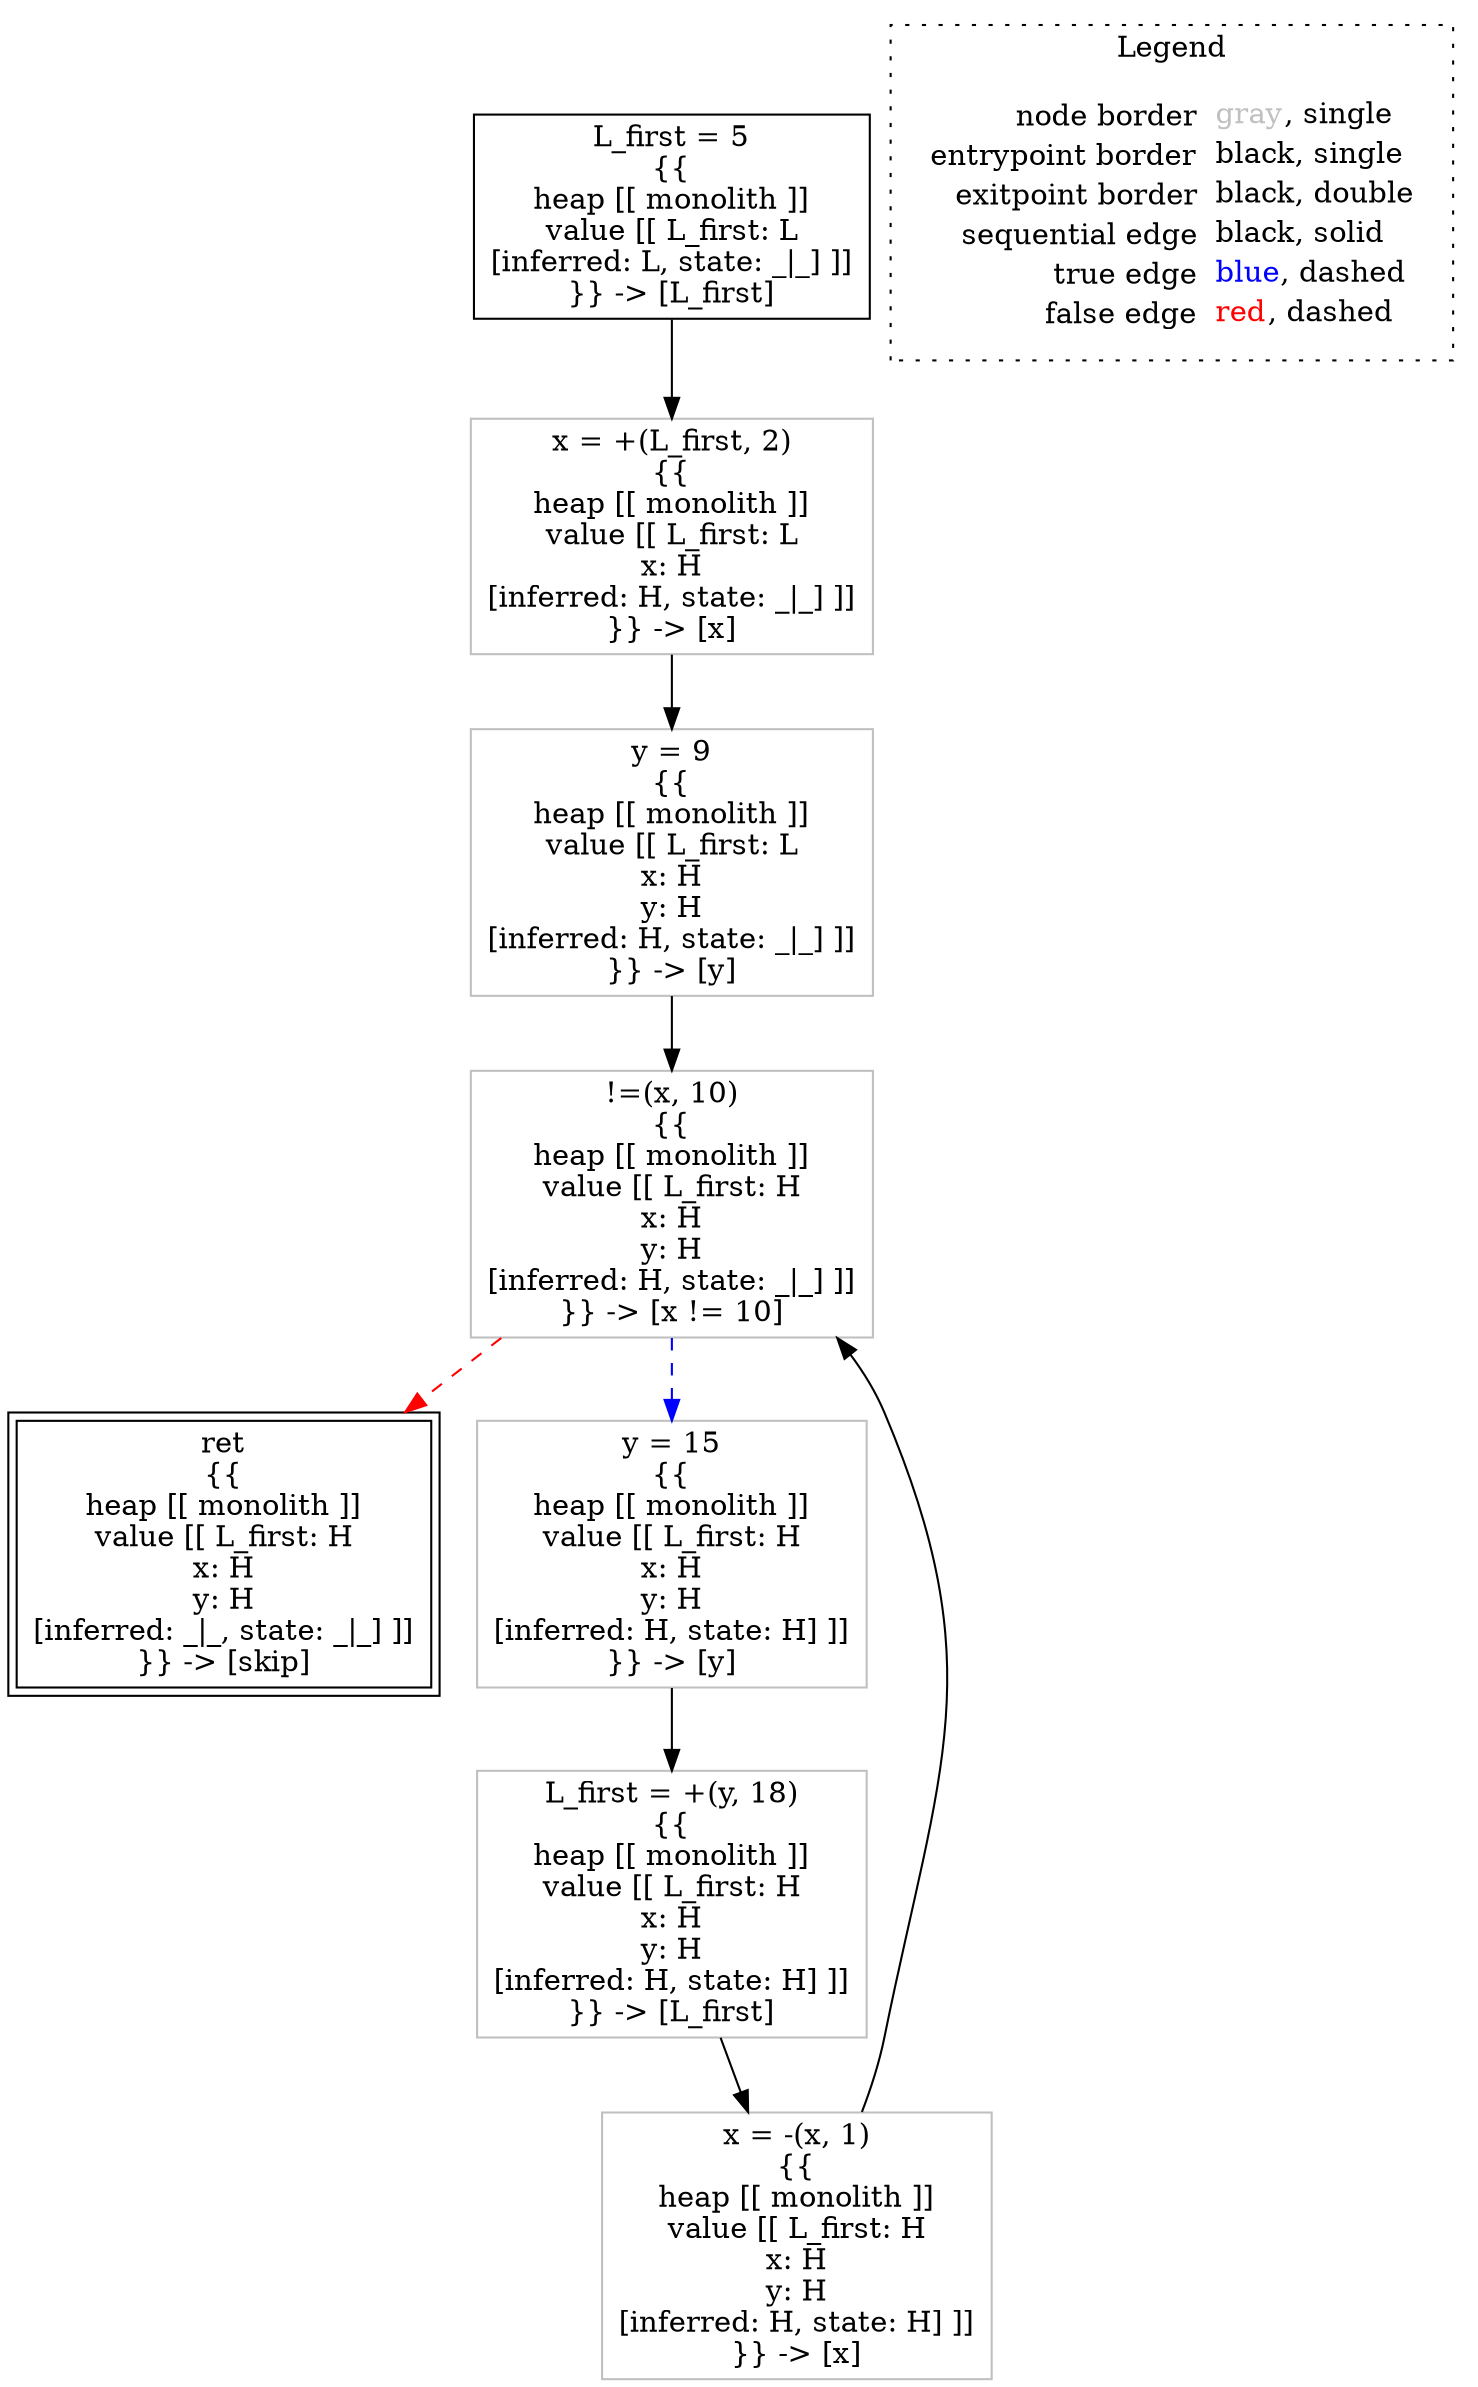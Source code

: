 digraph {
	"node0" [shape="rect",color="black",label=<L_first = 5<BR/>{{<BR/>heap [[ monolith ]]<BR/>value [[ L_first: L<BR/>[inferred: L, state: _|_] ]]<BR/>}} -&gt; [L_first]>];
	"node1" [shape="rect",color="black",peripheries="2",label=<ret<BR/>{{<BR/>heap [[ monolith ]]<BR/>value [[ L_first: H<BR/>x: H<BR/>y: H<BR/>[inferred: _|_, state: _|_] ]]<BR/>}} -&gt; [skip]>];
	"node2" [shape="rect",color="gray",label=<y = 9<BR/>{{<BR/>heap [[ monolith ]]<BR/>value [[ L_first: L<BR/>x: H<BR/>y: H<BR/>[inferred: H, state: _|_] ]]<BR/>}} -&gt; [y]>];
	"node3" [shape="rect",color="gray",label=<!=(x, 10)<BR/>{{<BR/>heap [[ monolith ]]<BR/>value [[ L_first: H<BR/>x: H<BR/>y: H<BR/>[inferred: H, state: _|_] ]]<BR/>}} -&gt; [x != 10]>];
	"node4" [shape="rect",color="gray",label=<y = 15<BR/>{{<BR/>heap [[ monolith ]]<BR/>value [[ L_first: H<BR/>x: H<BR/>y: H<BR/>[inferred: H, state: H] ]]<BR/>}} -&gt; [y]>];
	"node5" [shape="rect",color="gray",label=<L_first = +(y, 18)<BR/>{{<BR/>heap [[ monolith ]]<BR/>value [[ L_first: H<BR/>x: H<BR/>y: H<BR/>[inferred: H, state: H] ]]<BR/>}} -&gt; [L_first]>];
	"node6" [shape="rect",color="gray",label=<x = +(L_first, 2)<BR/>{{<BR/>heap [[ monolith ]]<BR/>value [[ L_first: L<BR/>x: H<BR/>[inferred: H, state: _|_] ]]<BR/>}} -&gt; [x]>];
	"node7" [shape="rect",color="gray",label=<x = -(x, 1)<BR/>{{<BR/>heap [[ monolith ]]<BR/>value [[ L_first: H<BR/>x: H<BR/>y: H<BR/>[inferred: H, state: H] ]]<BR/>}} -&gt; [x]>];
	"node2" -> "node3" [color="black"];
	"node3" -> "node1" [color="red",style="dashed"];
	"node3" -> "node4" [color="blue",style="dashed"];
	"node4" -> "node5" [color="black"];
	"node0" -> "node6" [color="black"];
	"node5" -> "node7" [color="black"];
	"node6" -> "node2" [color="black"];
	"node7" -> "node3" [color="black"];
subgraph cluster_legend {
	label="Legend";
	style=dotted;
	node [shape=plaintext];
	"legend" [label=<<table border="0" cellpadding="2" cellspacing="0" cellborder="0"><tr><td align="right">node border&nbsp;</td><td align="left"><font color="gray">gray</font>, single</td></tr><tr><td align="right">entrypoint border&nbsp;</td><td align="left"><font color="black">black</font>, single</td></tr><tr><td align="right">exitpoint border&nbsp;</td><td align="left"><font color="black">black</font>, double</td></tr><tr><td align="right">sequential edge&nbsp;</td><td align="left"><font color="black">black</font>, solid</td></tr><tr><td align="right">true edge&nbsp;</td><td align="left"><font color="blue">blue</font>, dashed</td></tr><tr><td align="right">false edge&nbsp;</td><td align="left"><font color="red">red</font>, dashed</td></tr></table>>];
}

}
